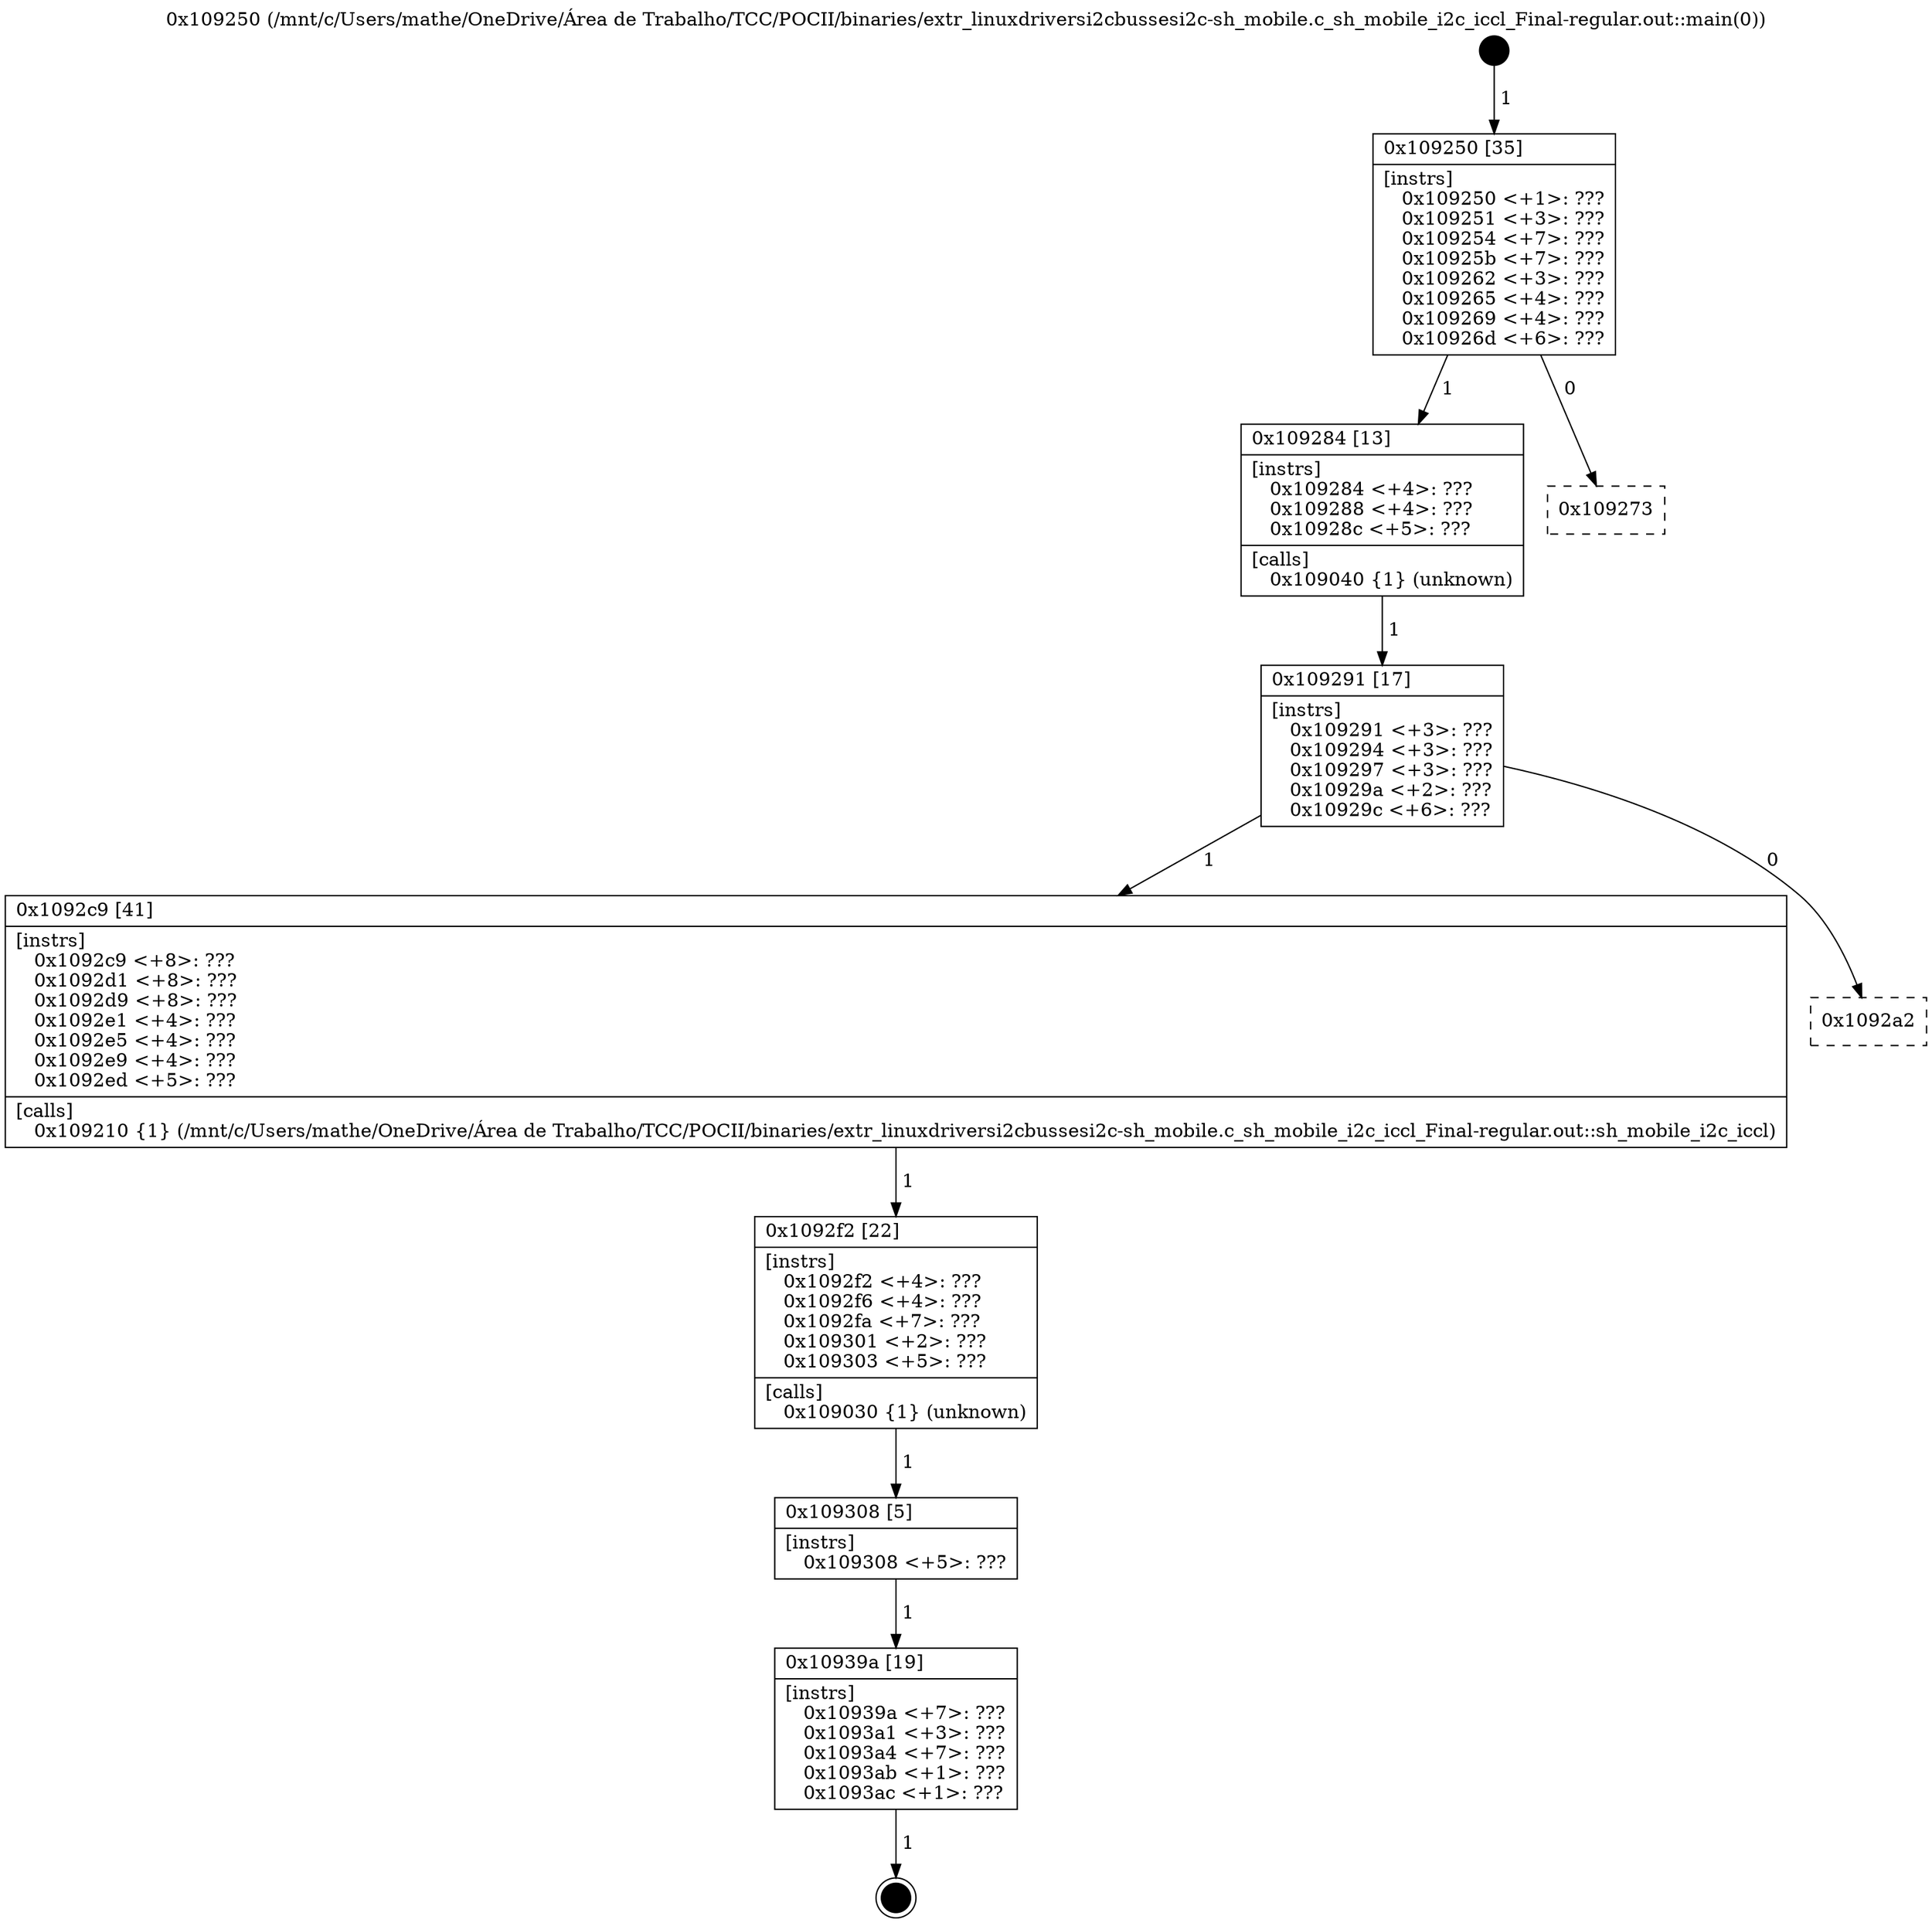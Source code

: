 digraph "0x109250" {
  label = "0x109250 (/mnt/c/Users/mathe/OneDrive/Área de Trabalho/TCC/POCII/binaries/extr_linuxdriversi2cbussesi2c-sh_mobile.c_sh_mobile_i2c_iccl_Final-regular.out::main(0))"
  labelloc = "t"
  node[shape=record]

  Entry [label="",width=0.3,height=0.3,shape=circle,fillcolor=black,style=filled]
  "0x109250" [label="{
     0x109250 [35]\l
     | [instrs]\l
     &nbsp;&nbsp;0x109250 \<+1\>: ???\l
     &nbsp;&nbsp;0x109251 \<+3\>: ???\l
     &nbsp;&nbsp;0x109254 \<+7\>: ???\l
     &nbsp;&nbsp;0x10925b \<+7\>: ???\l
     &nbsp;&nbsp;0x109262 \<+3\>: ???\l
     &nbsp;&nbsp;0x109265 \<+4\>: ???\l
     &nbsp;&nbsp;0x109269 \<+4\>: ???\l
     &nbsp;&nbsp;0x10926d \<+6\>: ???\l
  }"]
  "0x109284" [label="{
     0x109284 [13]\l
     | [instrs]\l
     &nbsp;&nbsp;0x109284 \<+4\>: ???\l
     &nbsp;&nbsp;0x109288 \<+4\>: ???\l
     &nbsp;&nbsp;0x10928c \<+5\>: ???\l
     | [calls]\l
     &nbsp;&nbsp;0x109040 \{1\} (unknown)\l
  }"]
  "0x109273" [label="{
     0x109273\l
  }", style=dashed]
  "0x109291" [label="{
     0x109291 [17]\l
     | [instrs]\l
     &nbsp;&nbsp;0x109291 \<+3\>: ???\l
     &nbsp;&nbsp;0x109294 \<+3\>: ???\l
     &nbsp;&nbsp;0x109297 \<+3\>: ???\l
     &nbsp;&nbsp;0x10929a \<+2\>: ???\l
     &nbsp;&nbsp;0x10929c \<+6\>: ???\l
  }"]
  "0x1092c9" [label="{
     0x1092c9 [41]\l
     | [instrs]\l
     &nbsp;&nbsp;0x1092c9 \<+8\>: ???\l
     &nbsp;&nbsp;0x1092d1 \<+8\>: ???\l
     &nbsp;&nbsp;0x1092d9 \<+8\>: ???\l
     &nbsp;&nbsp;0x1092e1 \<+4\>: ???\l
     &nbsp;&nbsp;0x1092e5 \<+4\>: ???\l
     &nbsp;&nbsp;0x1092e9 \<+4\>: ???\l
     &nbsp;&nbsp;0x1092ed \<+5\>: ???\l
     | [calls]\l
     &nbsp;&nbsp;0x109210 \{1\} (/mnt/c/Users/mathe/OneDrive/Área de Trabalho/TCC/POCII/binaries/extr_linuxdriversi2cbussesi2c-sh_mobile.c_sh_mobile_i2c_iccl_Final-regular.out::sh_mobile_i2c_iccl)\l
  }"]
  "0x1092a2" [label="{
     0x1092a2\l
  }", style=dashed]
  "0x1092f2" [label="{
     0x1092f2 [22]\l
     | [instrs]\l
     &nbsp;&nbsp;0x1092f2 \<+4\>: ???\l
     &nbsp;&nbsp;0x1092f6 \<+4\>: ???\l
     &nbsp;&nbsp;0x1092fa \<+7\>: ???\l
     &nbsp;&nbsp;0x109301 \<+2\>: ???\l
     &nbsp;&nbsp;0x109303 \<+5\>: ???\l
     | [calls]\l
     &nbsp;&nbsp;0x109030 \{1\} (unknown)\l
  }"]
  "0x109308" [label="{
     0x109308 [5]\l
     | [instrs]\l
     &nbsp;&nbsp;0x109308 \<+5\>: ???\l
  }"]
  "0x10939a" [label="{
     0x10939a [19]\l
     | [instrs]\l
     &nbsp;&nbsp;0x10939a \<+7\>: ???\l
     &nbsp;&nbsp;0x1093a1 \<+3\>: ???\l
     &nbsp;&nbsp;0x1093a4 \<+7\>: ???\l
     &nbsp;&nbsp;0x1093ab \<+1\>: ???\l
     &nbsp;&nbsp;0x1093ac \<+1\>: ???\l
  }"]
  Exit [label="",width=0.3,height=0.3,shape=circle,fillcolor=black,style=filled,peripheries=2]
  Entry -> "0x109250" [label=" 1"]
  "0x109250" -> "0x109284" [label=" 1"]
  "0x109250" -> "0x109273" [label=" 0"]
  "0x109284" -> "0x109291" [label=" 1"]
  "0x109291" -> "0x1092c9" [label=" 1"]
  "0x109291" -> "0x1092a2" [label=" 0"]
  "0x1092c9" -> "0x1092f2" [label=" 1"]
  "0x1092f2" -> "0x109308" [label=" 1"]
  "0x109308" -> "0x10939a" [label=" 1"]
  "0x10939a" -> Exit [label=" 1"]
}
